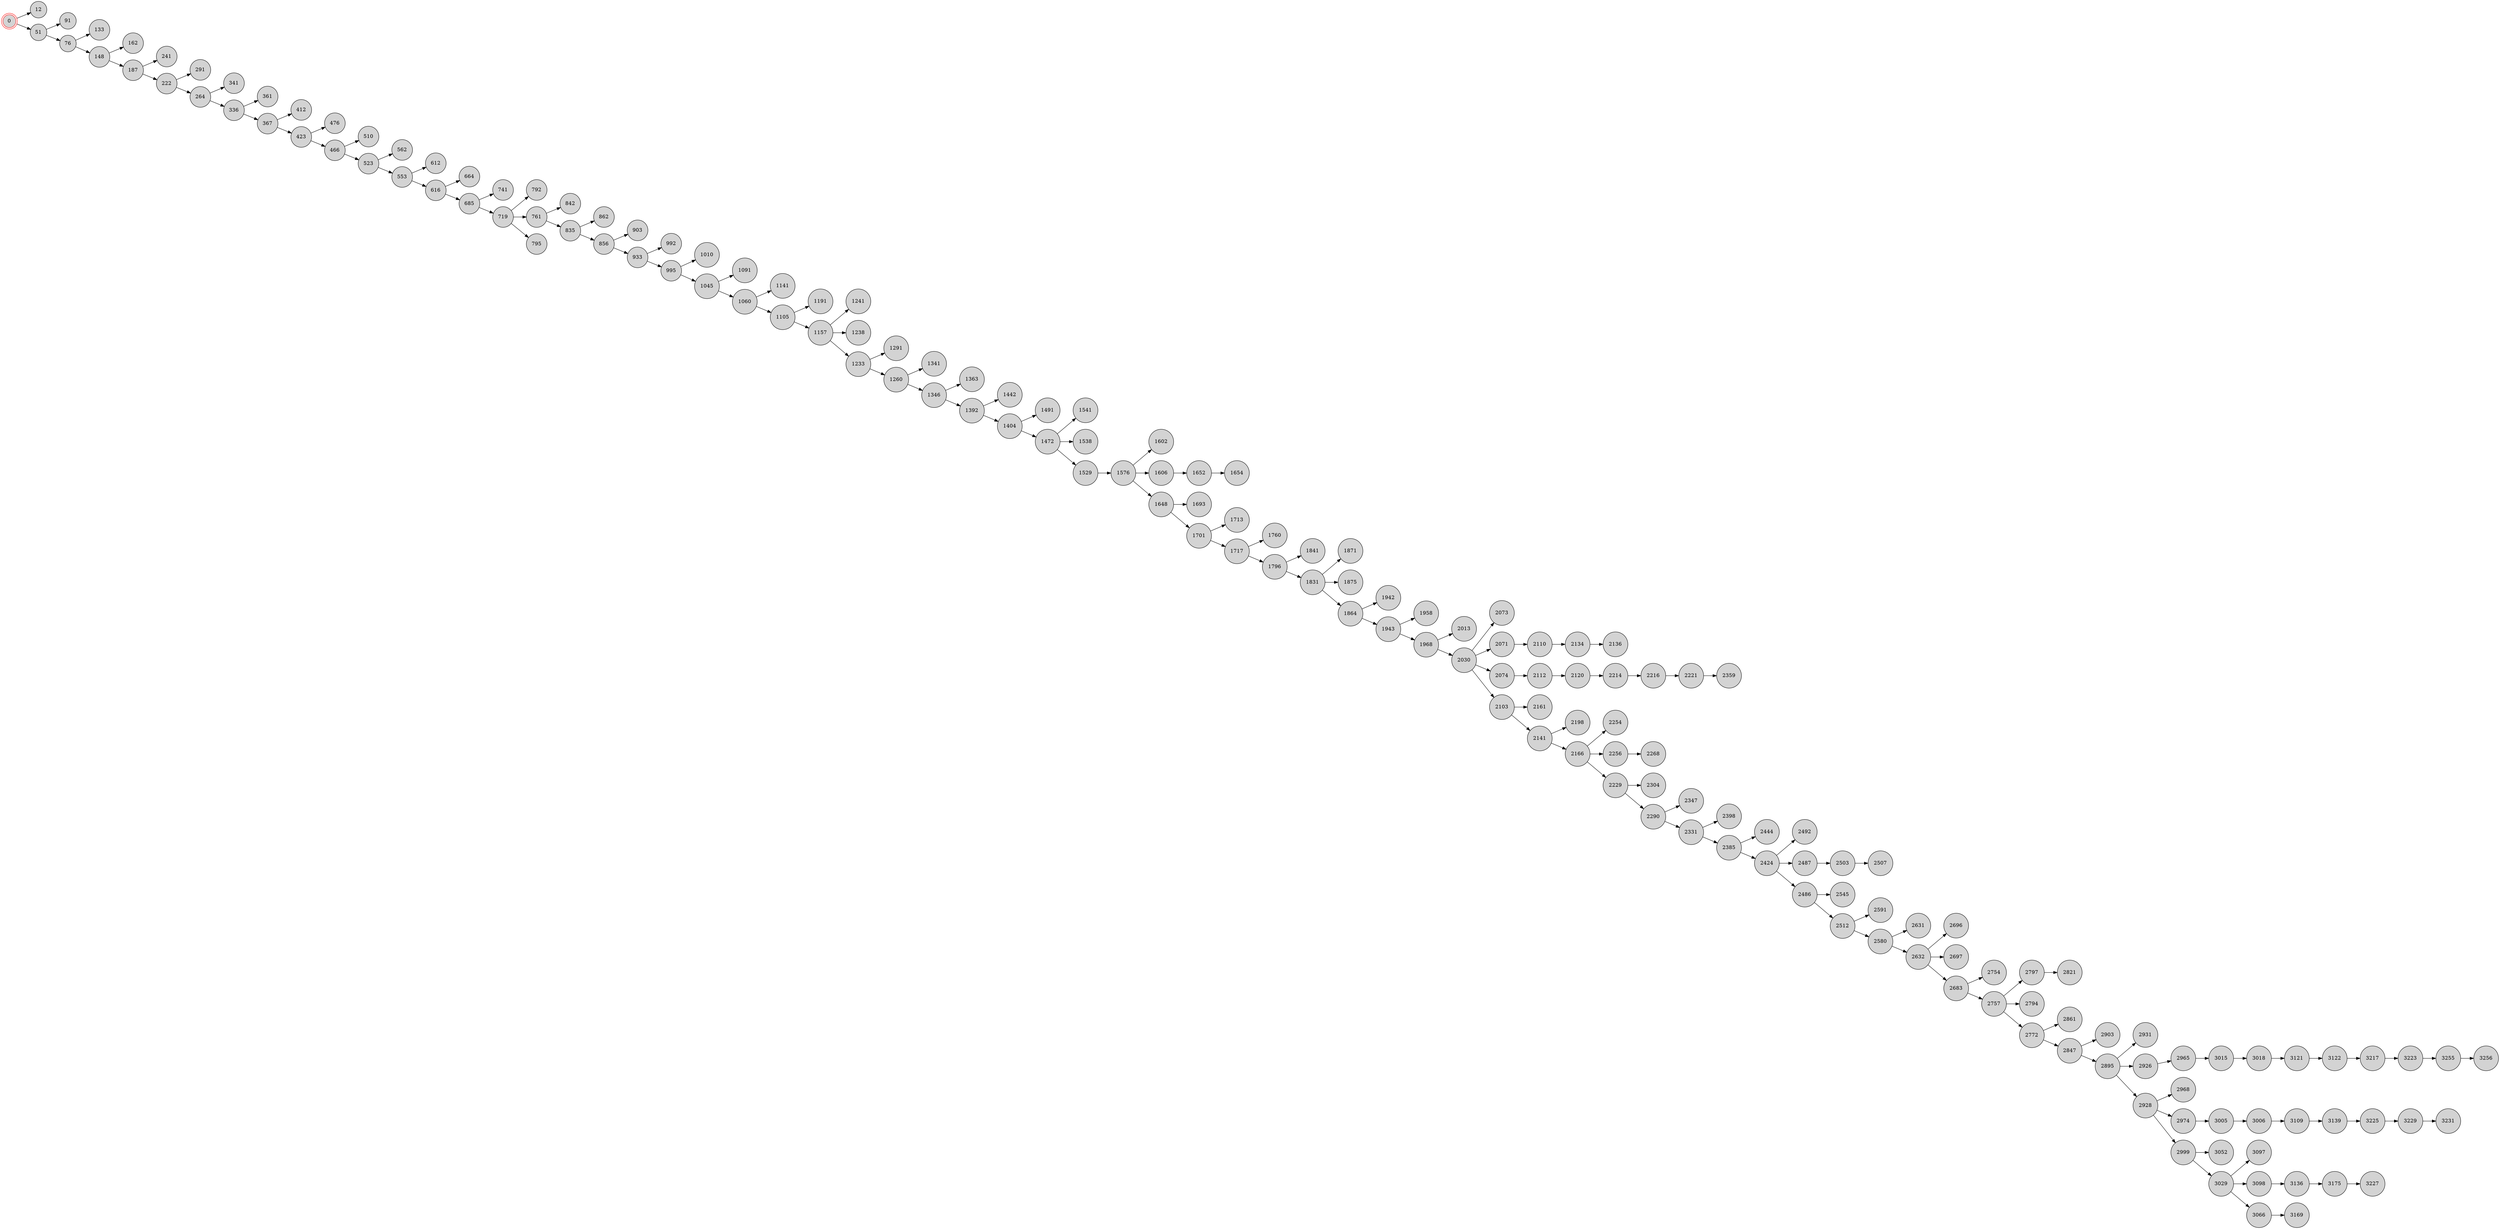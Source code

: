 digraph BlockchainTree {
    rankdir=LR;
    node [shape=circle, style=filled, fillcolor=lightgray];

    0 [shape=doublecircle, color=red];
    0 -> 12;
    0 -> 51;
    51 -> 91;
    51 -> 76;
    76 -> 133;
    76 -> 148;
    148 -> 162;
    148 -> 187;
    187 -> 241;
    187 -> 222;
    222 -> 291;
    222 -> 264;
    264 -> 341;
    264 -> 336;
    336 -> 361;
    336 -> 367;
    367 -> 412;
    367 -> 423;
    423 -> 476;
    423 -> 466;
    466 -> 510;
    466 -> 523;
    523 -> 562;
    523 -> 553;
    553 -> 612;
    553 -> 616;
    616 -> 664;
    616 -> 685;
    685 -> 741;
    685 -> 719;
    719 -> 792;
    719 -> 761;
    761 -> 842;
    719 -> 795;
    761 -> 835;
    835 -> 862;
    835 -> 856;
    856 -> 903;
    856 -> 933;
    933 -> 992;
    933 -> 995;
    995 -> 1010;
    995 -> 1045;
    1045 -> 1091;
    1045 -> 1060;
    1060 -> 1141;
    1060 -> 1105;
    1105 -> 1191;
    1105 -> 1157;
    1157 -> 1241;
    1157 -> 1238;
    1157 -> 1233;
    1233 -> 1291;
    1233 -> 1260;
    1260 -> 1341;
    1260 -> 1346;
    1346 -> 1363;
    1346 -> 1392;
    1392 -> 1442;
    1392 -> 1404;
    1404 -> 1491;
    1404 -> 1472;
    1472 -> 1541;
    1472 -> 1538;
    1472 -> 1529;
    1529 -> 1576;
    1576 -> 1602;
    1576 -> 1606;
    1606 -> 1652;
    1576 -> 1648;
    1648 -> 1693;
    1648 -> 1701;
    1701 -> 1713;
    1652 -> 1654;
    1701 -> 1717;
    1717 -> 1760;
    1717 -> 1796;
    1796 -> 1841;
    1796 -> 1831;
    1831 -> 1871;
    1831 -> 1875;
    1831 -> 1864;
    1864 -> 1942;
    1864 -> 1943;
    1943 -> 1958;
    1943 -> 1968;
    1968 -> 2013;
    1968 -> 2030;
    2030 -> 2073;
    2030 -> 2071;
    2030 -> 2074;
    2074 -> 2112;
    2071 -> 2110;
    2110 -> 2134;
    2030 -> 2103;
    2103 -> 2161;
    2103 -> 2141;
    2141 -> 2198;
    2112 -> 2120;
    2120 -> 2214;
    2214 -> 2216;
    2141 -> 2166;
    2166 -> 2254;
    2134 -> 2136;
    2166 -> 2256;
    2166 -> 2229;
    2229 -> 2304;
    2256 -> 2268;
    2229 -> 2290;
    2290 -> 2347;
    2216 -> 2221;
    2221 -> 2359;
    2290 -> 2331;
    2331 -> 2398;
    2331 -> 2385;
    2385 -> 2444;
    2385 -> 2424;
    2424 -> 2492;
    2424 -> 2487;
    2487 -> 2503;
    2424 -> 2486;
    2486 -> 2545;
    2486 -> 2512;
    2512 -> 2591;
    2503 -> 2507;
    2512 -> 2580;
    2580 -> 2631;
    2580 -> 2632;
    2632 -> 2696;
    2632 -> 2697;
    2632 -> 2683;
    2683 -> 2754;
    2683 -> 2757;
    2757 -> 2797;
    2757 -> 2794;
    2797 -> 2821;
    2757 -> 2772;
    2772 -> 2861;
    2772 -> 2847;
    2847 -> 2903;
    2847 -> 2895;
    2895 -> 2931;
    2895 -> 2926;
    2895 -> 2928;
    2928 -> 2968;
    2928 -> 2974;
    2974 -> 3005;
    2926 -> 2965;
    2965 -> 3015;
    2928 -> 2999;
    2999 -> 3052;
    2999 -> 3029;
    3029 -> 3097;
    3005 -> 3006;
    3015 -> 3018;
    3018 -> 3121;
    3029 -> 3098;
    3006 -> 3109;
    3029 -> 3066;
    3066 -> 3169;
    3098 -> 3136;
    3121 -> 3122;
    3122 -> 3217;
    3109 -> 3139;
    3136 -> 3175;
    3139 -> 3225;
    3225 -> 3229;
    3175 -> 3227;
    3217 -> 3223;
    3223 -> 3255;
    3229 -> 3231;
    3255 -> 3256;
}
